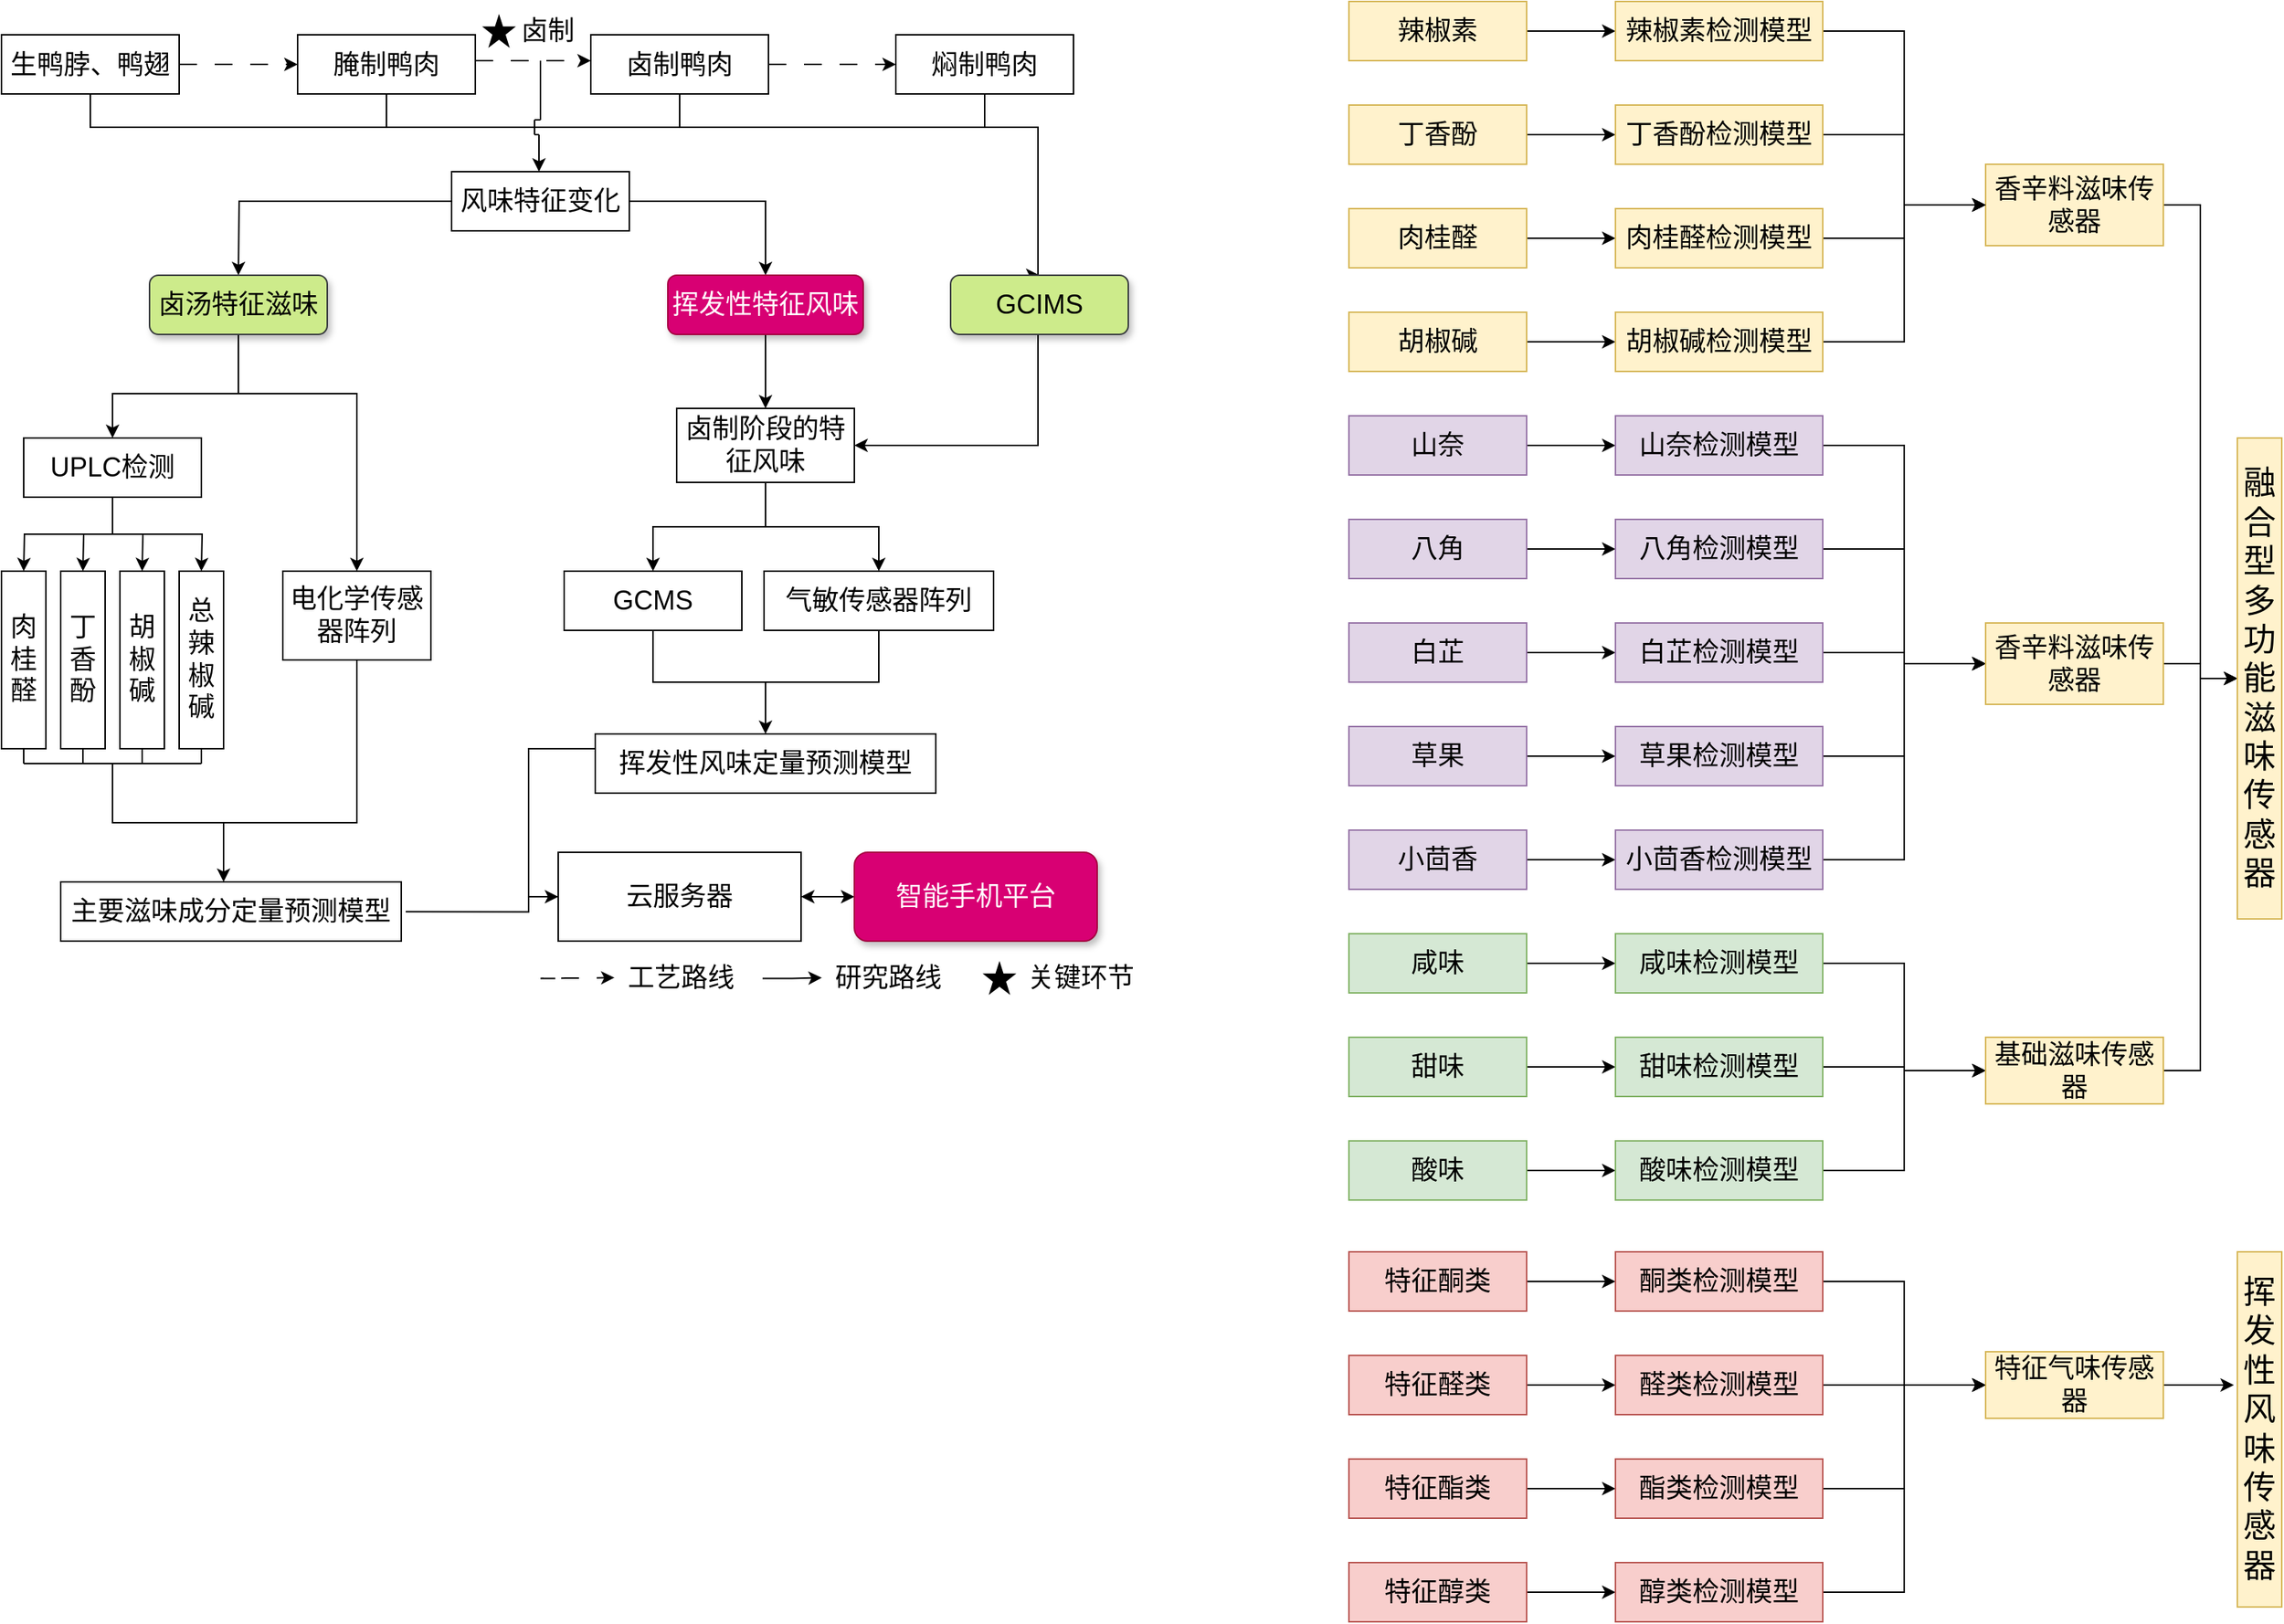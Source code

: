 <mxfile version="21.2.9" type="github">
  <diagram name="Page-1" id="tfuzhllJTT45AtUf2vew">
    <mxGraphModel dx="2413" dy="1394" grid="1" gridSize="10" guides="1" tooltips="1" connect="1" arrows="1" fold="1" page="1" pageScale="1" pageWidth="827" pageHeight="1169" math="0" shadow="0">
      <root>
        <mxCell id="0" />
        <mxCell id="1" parent="0" />
        <mxCell id="FVwCDYh0nOwrm6psJOgy-3" value="" style="edgeStyle=orthogonalEdgeStyle;rounded=0;orthogonalLoop=1;jettySize=auto;html=1;dashed=1;dashPattern=12 12;" parent="1" source="FVwCDYh0nOwrm6psJOgy-1" target="FVwCDYh0nOwrm6psJOgy-2" edge="1">
          <mxGeometry relative="1" as="geometry" />
        </mxCell>
        <mxCell id="FVwCDYh0nOwrm6psJOgy-47" style="edgeStyle=orthogonalEdgeStyle;rounded=0;orthogonalLoop=1;jettySize=auto;html=1;entryX=0.5;entryY=0;entryDx=0;entryDy=0;" parent="1" source="FVwCDYh0nOwrm6psJOgy-1" target="FVwCDYh0nOwrm6psJOgy-46" edge="1">
          <mxGeometry relative="1" as="geometry">
            <mxPoint x="750" y="190" as="targetPoint" />
            <Array as="points">
              <mxPoint x="110" y="140" />
              <mxPoint x="750" y="140" />
            </Array>
          </mxGeometry>
        </mxCell>
        <mxCell id="FVwCDYh0nOwrm6psJOgy-1" value="&lt;font style=&quot;font-size: 18px;&quot;&gt;生鸭脖、鸭翅&lt;/font&gt;" style="rounded=0;whiteSpace=wrap;html=1;" parent="1" vertex="1">
          <mxGeometry x="50" y="77.5" width="120" height="40" as="geometry" />
        </mxCell>
        <mxCell id="FVwCDYh0nOwrm6psJOgy-5" value="" style="edgeStyle=orthogonalEdgeStyle;rounded=0;orthogonalLoop=1;jettySize=auto;html=1;dashed=1;dashPattern=12 12;" parent="1" source="FVwCDYh0nOwrm6psJOgy-2" target="FVwCDYh0nOwrm6psJOgy-4" edge="1">
          <mxGeometry relative="1" as="geometry">
            <Array as="points">
              <mxPoint x="404" y="95" />
              <mxPoint x="404" y="95" />
            </Array>
          </mxGeometry>
        </mxCell>
        <mxCell id="FVwCDYh0nOwrm6psJOgy-48" style="edgeStyle=orthogonalEdgeStyle;rounded=0;orthogonalLoop=1;jettySize=auto;html=1;endArrow=none;endFill=0;" parent="1" source="FVwCDYh0nOwrm6psJOgy-2" edge="1">
          <mxGeometry relative="1" as="geometry">
            <mxPoint x="310" y="140" as="targetPoint" />
          </mxGeometry>
        </mxCell>
        <mxCell id="FVwCDYh0nOwrm6psJOgy-2" value="&lt;font style=&quot;font-size: 18px;&quot;&gt;腌制鸭肉&lt;/font&gt;" style="whiteSpace=wrap;html=1;rounded=0;" parent="1" vertex="1">
          <mxGeometry x="250" y="77.5" width="120" height="40" as="geometry" />
        </mxCell>
        <mxCell id="FVwCDYh0nOwrm6psJOgy-7" value="" style="edgeStyle=orthogonalEdgeStyle;rounded=0;orthogonalLoop=1;jettySize=auto;html=1;dashed=1;dashPattern=12 12;" parent="1" source="FVwCDYh0nOwrm6psJOgy-4" target="FVwCDYh0nOwrm6psJOgy-6" edge="1">
          <mxGeometry relative="1" as="geometry" />
        </mxCell>
        <mxCell id="FVwCDYh0nOwrm6psJOgy-49" style="edgeStyle=orthogonalEdgeStyle;rounded=0;orthogonalLoop=1;jettySize=auto;html=1;endArrow=none;endFill=0;" parent="1" source="FVwCDYh0nOwrm6psJOgy-4" edge="1">
          <mxGeometry relative="1" as="geometry">
            <mxPoint x="508.0" y="140" as="targetPoint" />
          </mxGeometry>
        </mxCell>
        <mxCell id="FVwCDYh0nOwrm6psJOgy-4" value="&lt;font style=&quot;font-size: 18px;&quot;&gt;卤制鸭肉&lt;/font&gt;" style="whiteSpace=wrap;html=1;rounded=0;" parent="1" vertex="1">
          <mxGeometry x="448" y="77.5" width="120" height="40" as="geometry" />
        </mxCell>
        <mxCell id="FVwCDYh0nOwrm6psJOgy-51" style="edgeStyle=orthogonalEdgeStyle;rounded=0;orthogonalLoop=1;jettySize=auto;html=1;endArrow=none;endFill=0;" parent="1" source="FVwCDYh0nOwrm6psJOgy-6" edge="1">
          <mxGeometry relative="1" as="geometry">
            <mxPoint x="714" y="140" as="targetPoint" />
          </mxGeometry>
        </mxCell>
        <mxCell id="FVwCDYh0nOwrm6psJOgy-6" value="&lt;font style=&quot;font-size: 18px;&quot;&gt;焖制鸭肉&lt;/font&gt;" style="whiteSpace=wrap;html=1;rounded=0;" parent="1" vertex="1">
          <mxGeometry x="654" y="77.5" width="120" height="40" as="geometry" />
        </mxCell>
        <mxCell id="FVwCDYh0nOwrm6psJOgy-8" value="" style="edgeStyle=orthogonalEdgeStyle;rounded=0;orthogonalLoop=1;jettySize=auto;html=1;dashed=1;dashPattern=12 12;" parent="1" edge="1">
          <mxGeometry relative="1" as="geometry">
            <mxPoint x="424" y="715.23" as="sourcePoint" />
            <mxPoint x="464" y="714.73" as="targetPoint" />
            <Array as="points">
              <mxPoint x="414" y="714.73" />
              <mxPoint x="414" y="714.73" />
            </Array>
          </mxGeometry>
        </mxCell>
        <mxCell id="FVwCDYh0nOwrm6psJOgy-9" value="&lt;font style=&quot;font-size: 18px;&quot;&gt;工艺路线&lt;/font&gt;" style="text;strokeColor=none;align=center;fillColor=none;html=1;verticalAlign=middle;whiteSpace=wrap;rounded=0;" parent="1" vertex="1">
          <mxGeometry x="464" y="700" width="90" height="30" as="geometry" />
        </mxCell>
        <mxCell id="FVwCDYh0nOwrm6psJOgy-10" value="" style="edgeStyle=orthogonalEdgeStyle;rounded=0;orthogonalLoop=1;jettySize=auto;html=1;" parent="1" edge="1">
          <mxGeometry relative="1" as="geometry">
            <mxPoint x="564" y="715.23" as="sourcePoint" />
            <mxPoint x="604" y="714.73" as="targetPoint" />
            <Array as="points">
              <mxPoint x="584" y="714.98" />
            </Array>
          </mxGeometry>
        </mxCell>
        <mxCell id="FVwCDYh0nOwrm6psJOgy-11" value="&lt;font style=&quot;font-size: 18px;&quot;&gt;研究路线&lt;/font&gt;" style="text;strokeColor=none;align=center;fillColor=none;html=1;verticalAlign=middle;whiteSpace=wrap;rounded=0;" parent="1" vertex="1">
          <mxGeometry x="604" y="700" width="90" height="30" as="geometry" />
        </mxCell>
        <mxCell id="FVwCDYh0nOwrm6psJOgy-13" value="&lt;font style=&quot;font-size: 18px;&quot;&gt;关键环节&lt;/font&gt;" style="text;strokeColor=none;align=center;fillColor=none;html=1;verticalAlign=middle;whiteSpace=wrap;rounded=0;" parent="1" vertex="1">
          <mxGeometry x="734" y="700" width="90" height="30" as="geometry" />
        </mxCell>
        <mxCell id="FVwCDYh0nOwrm6psJOgy-14" value="" style="verticalLabelPosition=bottom;verticalAlign=top;html=1;shape=mxgraph.basic.star;fillColor=#000000;" parent="1" vertex="1">
          <mxGeometry x="714" y="705" width="20" height="20" as="geometry" />
        </mxCell>
        <mxCell id="FVwCDYh0nOwrm6psJOgy-15" value="" style="verticalLabelPosition=bottom;verticalAlign=top;html=1;shape=mxgraph.basic.star;fillColor=#000000;" parent="1" vertex="1">
          <mxGeometry x="376" y="65" width="20" height="20" as="geometry" />
        </mxCell>
        <mxCell id="FVwCDYh0nOwrm6psJOgy-16" value="&lt;span style=&quot;font-size: 18px;&quot;&gt;卤制&lt;/span&gt;" style="text;align=center;html=1;verticalAlign=middle;whiteSpace=wrap;rounded=0;" parent="1" vertex="1">
          <mxGeometry x="396" y="60" width="46" height="30" as="geometry" />
        </mxCell>
        <mxCell id="FVwCDYh0nOwrm6psJOgy-18" value="" style="endArrow=classic;html=1;rounded=0;jumpSize=12;" parent="1" edge="1">
          <mxGeometry width="50" height="50" relative="1" as="geometry">
            <mxPoint x="413" y="145" as="sourcePoint" />
            <mxPoint x="413" y="170" as="targetPoint" />
          </mxGeometry>
        </mxCell>
        <mxCell id="FVwCDYh0nOwrm6psJOgy-20" style="edgeStyle=orthogonalEdgeStyle;rounded=0;orthogonalLoop=1;jettySize=auto;html=1;" parent="1" source="FVwCDYh0nOwrm6psJOgy-19" edge="1">
          <mxGeometry relative="1" as="geometry">
            <mxPoint x="210" y="240" as="targetPoint" />
          </mxGeometry>
        </mxCell>
        <mxCell id="FVwCDYh0nOwrm6psJOgy-21" style="edgeStyle=orthogonalEdgeStyle;rounded=0;orthogonalLoop=1;jettySize=auto;html=1;entryX=0.5;entryY=0;entryDx=0;entryDy=0;" parent="1" source="FVwCDYh0nOwrm6psJOgy-19" target="FVwCDYh0nOwrm6psJOgy-23" edge="1">
          <mxGeometry relative="1" as="geometry">
            <mxPoint x="670" y="240" as="targetPoint" />
          </mxGeometry>
        </mxCell>
        <mxCell id="FVwCDYh0nOwrm6psJOgy-19" value="&lt;span style=&quot;font-size: 18px;&quot;&gt;风味特征变化&lt;/span&gt;" style="whiteSpace=wrap;html=1;rounded=0;" parent="1" vertex="1">
          <mxGeometry x="354" y="170" width="120" height="40" as="geometry" />
        </mxCell>
        <mxCell id="FVwCDYh0nOwrm6psJOgy-24" style="edgeStyle=orthogonalEdgeStyle;rounded=0;orthogonalLoop=1;jettySize=auto;html=1;entryX=0.5;entryY=0;entryDx=0;entryDy=0;" parent="1" source="FVwCDYh0nOwrm6psJOgy-22" target="FVwCDYh0nOwrm6psJOgy-26" edge="1">
          <mxGeometry relative="1" as="geometry">
            <mxPoint x="150" y="360" as="targetPoint" />
            <Array as="points">
              <mxPoint x="210" y="320" />
              <mxPoint x="125" y="320" />
            </Array>
          </mxGeometry>
        </mxCell>
        <mxCell id="FVwCDYh0nOwrm6psJOgy-25" style="edgeStyle=orthogonalEdgeStyle;rounded=0;orthogonalLoop=1;jettySize=auto;html=1;entryX=0.5;entryY=0;entryDx=0;entryDy=0;" parent="1" source="FVwCDYh0nOwrm6psJOgy-22" target="FVwCDYh0nOwrm6psJOgy-35" edge="1">
          <mxGeometry relative="1" as="geometry">
            <mxPoint x="270" y="360" as="targetPoint" />
            <Array as="points">
              <mxPoint x="210" y="320" />
              <mxPoint x="290" y="320" />
            </Array>
          </mxGeometry>
        </mxCell>
        <mxCell id="FVwCDYh0nOwrm6psJOgy-22" value="&lt;span style=&quot;font-size: 18px;&quot;&gt;卤汤特征滋味&lt;/span&gt;" style="whiteSpace=wrap;html=1;rounded=1;labelBackgroundColor=none;fillColor=#cdeb8b;strokeColor=#36393d;gradientColor=none;gradientDirection=north;glass=0;shadow=1;" parent="1" vertex="1">
          <mxGeometry x="150" y="240" width="120" height="40" as="geometry" />
        </mxCell>
        <mxCell id="FVwCDYh0nOwrm6psJOgy-55" style="edgeStyle=orthogonalEdgeStyle;rounded=0;orthogonalLoop=1;jettySize=auto;html=1;entryX=0.5;entryY=0;entryDx=0;entryDy=0;" parent="1" source="FVwCDYh0nOwrm6psJOgy-23" target="FVwCDYh0nOwrm6psJOgy-53" edge="1">
          <mxGeometry relative="1" as="geometry" />
        </mxCell>
        <mxCell id="FVwCDYh0nOwrm6psJOgy-23" value="&lt;span style=&quot;font-size: 18px;&quot;&gt;挥发性特征风味&lt;/span&gt;" style="whiteSpace=wrap;html=1;rounded=1;labelBackgroundColor=none;fillColor=#d80073;fontColor=#ffffff;strokeColor=#A50040;shadow=1;" parent="1" vertex="1">
          <mxGeometry x="500" y="240" width="132" height="40" as="geometry" />
        </mxCell>
        <mxCell id="FVwCDYh0nOwrm6psJOgy-27" style="edgeStyle=orthogonalEdgeStyle;rounded=0;orthogonalLoop=1;jettySize=auto;html=1;" parent="1" source="FVwCDYh0nOwrm6psJOgy-26" edge="1">
          <mxGeometry relative="1" as="geometry">
            <mxPoint x="65" y="440" as="targetPoint" />
          </mxGeometry>
        </mxCell>
        <mxCell id="FVwCDYh0nOwrm6psJOgy-28" style="edgeStyle=orthogonalEdgeStyle;rounded=0;orthogonalLoop=1;jettySize=auto;html=1;" parent="1" source="FVwCDYh0nOwrm6psJOgy-26" edge="1">
          <mxGeometry relative="1" as="geometry">
            <mxPoint x="105" y="440" as="targetPoint" />
          </mxGeometry>
        </mxCell>
        <mxCell id="FVwCDYh0nOwrm6psJOgy-29" style="edgeStyle=orthogonalEdgeStyle;rounded=0;orthogonalLoop=1;jettySize=auto;html=1;" parent="1" source="FVwCDYh0nOwrm6psJOgy-26" edge="1">
          <mxGeometry relative="1" as="geometry">
            <mxPoint x="145" y="440" as="targetPoint" />
          </mxGeometry>
        </mxCell>
        <mxCell id="FVwCDYh0nOwrm6psJOgy-30" style="edgeStyle=orthogonalEdgeStyle;rounded=0;orthogonalLoop=1;jettySize=auto;html=1;" parent="1" source="FVwCDYh0nOwrm6psJOgy-26" edge="1">
          <mxGeometry relative="1" as="geometry">
            <mxPoint x="185" y="440" as="targetPoint" />
          </mxGeometry>
        </mxCell>
        <mxCell id="FVwCDYh0nOwrm6psJOgy-26" value="&lt;span style=&quot;font-size: 18px;&quot;&gt;UPLC检测&lt;/span&gt;" style="whiteSpace=wrap;html=1;rounded=0;" parent="1" vertex="1">
          <mxGeometry x="65" y="350" width="120" height="40" as="geometry" />
        </mxCell>
        <mxCell id="FVwCDYh0nOwrm6psJOgy-36" style="edgeStyle=orthogonalEdgeStyle;rounded=0;orthogonalLoop=1;jettySize=auto;html=1;endArrow=none;endFill=0;" parent="1" edge="1">
          <mxGeometry relative="1" as="geometry">
            <mxPoint x="65" y="570" as="targetPoint" />
            <mxPoint x="65" y="540" as="sourcePoint" />
          </mxGeometry>
        </mxCell>
        <mxCell id="FVwCDYh0nOwrm6psJOgy-31" value="&lt;font style=&quot;font-size: 18px;&quot;&gt;肉桂醛&lt;/font&gt;" style="whiteSpace=wrap;html=1;rounded=0;fontSize=18;" parent="1" vertex="1">
          <mxGeometry x="50" y="440" width="30" height="120" as="geometry" />
        </mxCell>
        <mxCell id="FVwCDYh0nOwrm6psJOgy-37" style="edgeStyle=orthogonalEdgeStyle;rounded=0;orthogonalLoop=1;jettySize=auto;html=1;endArrow=none;endFill=0;" parent="1" edge="1">
          <mxGeometry relative="1" as="geometry">
            <mxPoint x="105" y="570" as="targetPoint" />
            <mxPoint x="105" y="540" as="sourcePoint" />
          </mxGeometry>
        </mxCell>
        <mxCell id="FVwCDYh0nOwrm6psJOgy-32" value="&lt;font style=&quot;font-size: 18px;&quot;&gt;丁香酚&lt;/font&gt;" style="whiteSpace=wrap;html=1;rounded=0;fontSize=18;" parent="1" vertex="1">
          <mxGeometry x="90" y="440" width="30" height="120" as="geometry" />
        </mxCell>
        <mxCell id="FVwCDYh0nOwrm6psJOgy-38" style="edgeStyle=orthogonalEdgeStyle;rounded=0;orthogonalLoop=1;jettySize=auto;html=1;endArrow=none;endFill=0;" parent="1" edge="1">
          <mxGeometry relative="1" as="geometry">
            <mxPoint x="145" y="570" as="targetPoint" />
            <mxPoint x="145" y="540" as="sourcePoint" />
          </mxGeometry>
        </mxCell>
        <mxCell id="FVwCDYh0nOwrm6psJOgy-33" value="&lt;font style=&quot;font-size: 18px;&quot;&gt;胡椒碱&lt;/font&gt;" style="whiteSpace=wrap;html=1;rounded=0;fontSize=18;" parent="1" vertex="1">
          <mxGeometry x="130" y="440" width="30" height="120" as="geometry" />
        </mxCell>
        <mxCell id="FVwCDYh0nOwrm6psJOgy-39" style="edgeStyle=orthogonalEdgeStyle;rounded=0;orthogonalLoop=1;jettySize=auto;html=1;endArrow=none;endFill=0;" parent="1" edge="1">
          <mxGeometry relative="1" as="geometry">
            <mxPoint x="185" y="570" as="targetPoint" />
            <mxPoint x="185" y="540" as="sourcePoint" />
          </mxGeometry>
        </mxCell>
        <mxCell id="FVwCDYh0nOwrm6psJOgy-34" value="&lt;font style=&quot;font-size: 18px;&quot;&gt;总辣椒碱&lt;/font&gt;" style="whiteSpace=wrap;html=1;rounded=0;fontSize=18;" parent="1" vertex="1">
          <mxGeometry x="170" y="440" width="30" height="120" as="geometry" />
        </mxCell>
        <mxCell id="FVwCDYh0nOwrm6psJOgy-43" style="edgeStyle=orthogonalEdgeStyle;rounded=0;orthogonalLoop=1;jettySize=auto;html=1;endArrow=none;endFill=0;" parent="1" source="FVwCDYh0nOwrm6psJOgy-35" edge="1">
          <mxGeometry relative="1" as="geometry">
            <mxPoint x="270" y="610" as="targetPoint" />
            <Array as="points">
              <mxPoint x="290" y="610" />
            </Array>
          </mxGeometry>
        </mxCell>
        <mxCell id="FVwCDYh0nOwrm6psJOgy-35" value="&lt;span style=&quot;font-size: 18px;&quot;&gt;电化学传感器阵列&lt;/span&gt;" style="whiteSpace=wrap;html=1;rounded=0;" parent="1" vertex="1">
          <mxGeometry x="240" y="440" width="100" height="60" as="geometry" />
        </mxCell>
        <mxCell id="FVwCDYh0nOwrm6psJOgy-41" style="edgeStyle=orthogonalEdgeStyle;rounded=0;orthogonalLoop=1;jettySize=auto;html=1;endArrow=none;endFill=0;" parent="1" edge="1">
          <mxGeometry relative="1" as="geometry">
            <mxPoint x="185" y="570" as="targetPoint" />
            <mxPoint x="65" y="570" as="sourcePoint" />
          </mxGeometry>
        </mxCell>
        <mxCell id="FVwCDYh0nOwrm6psJOgy-42" style="edgeStyle=orthogonalEdgeStyle;rounded=0;orthogonalLoop=1;jettySize=auto;html=1;" parent="1" edge="1">
          <mxGeometry relative="1" as="geometry">
            <mxPoint x="200" y="650" as="targetPoint" />
            <mxPoint x="125" y="570" as="sourcePoint" />
            <Array as="points">
              <mxPoint x="125" y="610" />
              <mxPoint x="200" y="610" />
              <mxPoint x="200" y="650" />
            </Array>
          </mxGeometry>
        </mxCell>
        <mxCell id="FVwCDYh0nOwrm6psJOgy-44" style="edgeStyle=orthogonalEdgeStyle;rounded=0;orthogonalLoop=1;jettySize=auto;html=1;endArrow=none;endFill=0;" parent="1" edge="1">
          <mxGeometry relative="1" as="geometry">
            <mxPoint x="270" y="610" as="targetPoint" />
            <mxPoint x="180" y="610" as="sourcePoint" />
            <Array as="points">
              <mxPoint x="270" y="610" />
            </Array>
          </mxGeometry>
        </mxCell>
        <mxCell id="FVwCDYh0nOwrm6psJOgy-74" style="edgeStyle=orthogonalEdgeStyle;rounded=0;orthogonalLoop=1;jettySize=auto;html=1;entryX=0;entryY=0.5;entryDx=0;entryDy=0;endArrow=none;endFill=0;exitX=1.013;exitY=0.504;exitDx=0;exitDy=0;exitPerimeter=0;" parent="1" source="FVwCDYh0nOwrm6psJOgy-45" target="FVwCDYh0nOwrm6psJOgy-71" edge="1">
          <mxGeometry relative="1" as="geometry">
            <mxPoint x="326" y="670" as="sourcePoint" />
            <mxPoint x="432" y="660" as="targetPoint" />
            <Array as="points">
              <mxPoint x="406" y="670" />
              <mxPoint x="406" y="660" />
            </Array>
          </mxGeometry>
        </mxCell>
        <mxCell id="FVwCDYh0nOwrm6psJOgy-45" value="&lt;span style=&quot;font-size: 18px;&quot;&gt;主要滋味成分定量预测模型&lt;/span&gt;" style="whiteSpace=wrap;html=1;rounded=0;" parent="1" vertex="1">
          <mxGeometry x="90" y="650" width="230" height="40" as="geometry" />
        </mxCell>
        <mxCell id="FVwCDYh0nOwrm6psJOgy-52" style="edgeStyle=orthogonalEdgeStyle;rounded=0;orthogonalLoop=1;jettySize=auto;html=1;entryX=1;entryY=0.5;entryDx=0;entryDy=0;" parent="1" source="FVwCDYh0nOwrm6psJOgy-46" target="FVwCDYh0nOwrm6psJOgy-53" edge="1">
          <mxGeometry relative="1" as="geometry">
            <mxPoint x="750" y="320" as="targetPoint" />
            <Array as="points">
              <mxPoint x="750" y="355" />
            </Array>
          </mxGeometry>
        </mxCell>
        <mxCell id="FVwCDYh0nOwrm6psJOgy-46" value="&lt;span style=&quot;font-size: 18px;&quot;&gt;GCIMS&lt;/span&gt;" style="whiteSpace=wrap;html=1;rounded=1;fillColor=#cdeb8b;strokeColor=#36393d;shadow=1;gradientDirection=north;fillStyle=auto;" parent="1" vertex="1">
          <mxGeometry x="691" y="240" width="120" height="40" as="geometry" />
        </mxCell>
        <mxCell id="FVwCDYh0nOwrm6psJOgy-66" style="edgeStyle=orthogonalEdgeStyle;rounded=0;orthogonalLoop=1;jettySize=auto;html=1;entryX=0.5;entryY=0;entryDx=0;entryDy=0;" parent="1" source="FVwCDYh0nOwrm6psJOgy-53" target="FVwCDYh0nOwrm6psJOgy-56" edge="1">
          <mxGeometry relative="1" as="geometry" />
        </mxCell>
        <mxCell id="FVwCDYh0nOwrm6psJOgy-67" style="edgeStyle=orthogonalEdgeStyle;rounded=0;orthogonalLoop=1;jettySize=auto;html=1;" parent="1" source="FVwCDYh0nOwrm6psJOgy-53" target="FVwCDYh0nOwrm6psJOgy-57" edge="1">
          <mxGeometry relative="1" as="geometry" />
        </mxCell>
        <mxCell id="FVwCDYh0nOwrm6psJOgy-53" value="&lt;span style=&quot;font-size: 18px;&quot;&gt;卤制阶段的特征风味&lt;/span&gt;" style="whiteSpace=wrap;html=1;rounded=0;" parent="1" vertex="1">
          <mxGeometry x="506" y="330" width="120" height="50" as="geometry" />
        </mxCell>
        <mxCell id="FVwCDYh0nOwrm6psJOgy-69" style="edgeStyle=orthogonalEdgeStyle;rounded=0;orthogonalLoop=1;jettySize=auto;html=1;entryX=0.5;entryY=0;entryDx=0;entryDy=0;" parent="1" source="FVwCDYh0nOwrm6psJOgy-56" target="FVwCDYh0nOwrm6psJOgy-68" edge="1">
          <mxGeometry relative="1" as="geometry" />
        </mxCell>
        <mxCell id="FVwCDYh0nOwrm6psJOgy-56" value="&lt;span style=&quot;font-size: 18px;&quot;&gt;GCMS&lt;/span&gt;" style="whiteSpace=wrap;html=1;rounded=0;" parent="1" vertex="1">
          <mxGeometry x="430" y="440" width="120" height="40" as="geometry" />
        </mxCell>
        <mxCell id="FVwCDYh0nOwrm6psJOgy-70" style="edgeStyle=orthogonalEdgeStyle;rounded=0;orthogonalLoop=1;jettySize=auto;html=1;endArrow=none;endFill=0;" parent="1" edge="1">
          <mxGeometry relative="1" as="geometry">
            <mxPoint x="642.497" y="460" as="sourcePoint" />
            <mxPoint x="566" y="515" as="targetPoint" />
            <Array as="points">
              <mxPoint x="643" y="515" />
            </Array>
          </mxGeometry>
        </mxCell>
        <mxCell id="FVwCDYh0nOwrm6psJOgy-57" value="&lt;span style=&quot;font-size: 18px;&quot;&gt;气敏传感器阵列&lt;/span&gt;" style="whiteSpace=wrap;html=1;rounded=0;" parent="1" vertex="1">
          <mxGeometry x="565" y="440" width="155" height="40" as="geometry" />
        </mxCell>
        <mxCell id="FVwCDYh0nOwrm6psJOgy-62" value="" style="endArrow=none;html=1;rounded=0;" parent="1" edge="1">
          <mxGeometry width="50" height="50" relative="1" as="geometry">
            <mxPoint x="410" y="145" as="sourcePoint" />
            <mxPoint x="413" y="145" as="targetPoint" />
          </mxGeometry>
        </mxCell>
        <mxCell id="FVwCDYh0nOwrm6psJOgy-63" value="" style="endArrow=none;html=1;rounded=0;" parent="1" edge="1">
          <mxGeometry width="50" height="50" relative="1" as="geometry">
            <mxPoint x="410" y="135" as="sourcePoint" />
            <mxPoint x="414" y="135" as="targetPoint" />
          </mxGeometry>
        </mxCell>
        <mxCell id="FVwCDYh0nOwrm6psJOgy-64" value="" style="endArrow=none;html=1;rounded=0;" parent="1" edge="1">
          <mxGeometry width="50" height="50" relative="1" as="geometry">
            <mxPoint x="410" y="145" as="sourcePoint" />
            <mxPoint x="410" y="135" as="targetPoint" />
          </mxGeometry>
        </mxCell>
        <mxCell id="FVwCDYh0nOwrm6psJOgy-65" value="" style="endArrow=none;html=1;rounded=0;" parent="1" edge="1">
          <mxGeometry width="50" height="50" relative="1" as="geometry">
            <mxPoint x="414" y="135" as="sourcePoint" />
            <mxPoint x="414" y="95" as="targetPoint" />
          </mxGeometry>
        </mxCell>
        <mxCell id="FVwCDYh0nOwrm6psJOgy-73" style="edgeStyle=orthogonalEdgeStyle;rounded=0;orthogonalLoop=1;jettySize=auto;html=1;entryX=0;entryY=0.5;entryDx=0;entryDy=0;" parent="1" source="FVwCDYh0nOwrm6psJOgy-68" target="FVwCDYh0nOwrm6psJOgy-71" edge="1">
          <mxGeometry relative="1" as="geometry">
            <Array as="points">
              <mxPoint x="406" y="560" />
              <mxPoint x="406" y="660" />
            </Array>
          </mxGeometry>
        </mxCell>
        <mxCell id="FVwCDYh0nOwrm6psJOgy-68" value="&lt;span style=&quot;font-size: 18px;&quot;&gt;挥发性风味定量预测模型&lt;/span&gt;" style="whiteSpace=wrap;html=1;rounded=0;" parent="1" vertex="1">
          <mxGeometry x="451" y="550" width="230" height="40" as="geometry" />
        </mxCell>
        <mxCell id="FVwCDYh0nOwrm6psJOgy-75" style="edgeStyle=orthogonalEdgeStyle;rounded=0;orthogonalLoop=1;jettySize=auto;html=1;entryX=0;entryY=0.5;entryDx=0;entryDy=0;startArrow=classic;startFill=1;" parent="1" source="FVwCDYh0nOwrm6psJOgy-71" target="FVwCDYh0nOwrm6psJOgy-72" edge="1">
          <mxGeometry relative="1" as="geometry" />
        </mxCell>
        <mxCell id="FVwCDYh0nOwrm6psJOgy-71" value="&lt;span style=&quot;font-size: 18px;&quot;&gt;云服务器&lt;/span&gt;" style="whiteSpace=wrap;html=1;rounded=0;" parent="1" vertex="1">
          <mxGeometry x="426" y="630" width="164" height="60" as="geometry" />
        </mxCell>
        <mxCell id="FVwCDYh0nOwrm6psJOgy-72" value="&lt;span style=&quot;font-size: 18px;&quot;&gt;智能手机平台&lt;/span&gt;" style="whiteSpace=wrap;html=1;rounded=1;fillColor=#d80073;strokeColor=#A50040;shadow=1;fontColor=#ffffff;" parent="1" vertex="1">
          <mxGeometry x="626" y="630" width="164" height="60" as="geometry" />
        </mxCell>
        <mxCell id="X1_3HiMKgyW_f9map4IM-42" style="edgeStyle=orthogonalEdgeStyle;rounded=0;orthogonalLoop=1;jettySize=auto;html=1;entryX=0;entryY=0.5;entryDx=0;entryDy=0;" edge="1" parent="1" source="X1_3HiMKgyW_f9map4IM-1" target="X1_3HiMKgyW_f9map4IM-28">
          <mxGeometry relative="1" as="geometry" />
        </mxCell>
        <mxCell id="X1_3HiMKgyW_f9map4IM-1" value="&lt;span style=&quot;font-size: 18px;&quot;&gt;辣椒素&lt;/span&gt;" style="rounded=0;whiteSpace=wrap;html=1;fillColor=#fff2cc;strokeColor=#d6b656;" vertex="1" parent="1">
          <mxGeometry x="960" y="55" width="120" height="40" as="geometry" />
        </mxCell>
        <mxCell id="X1_3HiMKgyW_f9map4IM-43" style="edgeStyle=orthogonalEdgeStyle;rounded=0;orthogonalLoop=1;jettySize=auto;html=1;" edge="1" parent="1" source="X1_3HiMKgyW_f9map4IM-2" target="X1_3HiMKgyW_f9map4IM-29">
          <mxGeometry relative="1" as="geometry" />
        </mxCell>
        <mxCell id="X1_3HiMKgyW_f9map4IM-2" value="&lt;span style=&quot;font-size: 18px;&quot;&gt;丁香酚&lt;/span&gt;" style="rounded=0;whiteSpace=wrap;html=1;fillColor=#fff2cc;strokeColor=#d6b656;" vertex="1" parent="1">
          <mxGeometry x="960" y="125" width="120" height="40" as="geometry" />
        </mxCell>
        <mxCell id="X1_3HiMKgyW_f9map4IM-44" style="edgeStyle=orthogonalEdgeStyle;rounded=0;orthogonalLoop=1;jettySize=auto;html=1;entryX=0;entryY=0.5;entryDx=0;entryDy=0;" edge="1" parent="1" source="X1_3HiMKgyW_f9map4IM-3" target="X1_3HiMKgyW_f9map4IM-30">
          <mxGeometry relative="1" as="geometry" />
        </mxCell>
        <mxCell id="X1_3HiMKgyW_f9map4IM-3" value="&lt;span style=&quot;font-size: 18px;&quot;&gt;肉桂醛&lt;/span&gt;" style="rounded=0;whiteSpace=wrap;html=1;fillColor=#fff2cc;strokeColor=#d6b656;" vertex="1" parent="1">
          <mxGeometry x="960" y="195" width="120" height="40" as="geometry" />
        </mxCell>
        <mxCell id="X1_3HiMKgyW_f9map4IM-45" style="edgeStyle=orthogonalEdgeStyle;rounded=0;orthogonalLoop=1;jettySize=auto;html=1;" edge="1" parent="1" source="X1_3HiMKgyW_f9map4IM-4" target="X1_3HiMKgyW_f9map4IM-31">
          <mxGeometry relative="1" as="geometry" />
        </mxCell>
        <mxCell id="X1_3HiMKgyW_f9map4IM-4" value="&lt;span style=&quot;font-size: 18px;&quot;&gt;胡椒碱&lt;/span&gt;" style="rounded=0;whiteSpace=wrap;html=1;fillColor=#fff2cc;strokeColor=#d6b656;" vertex="1" parent="1">
          <mxGeometry x="960" y="265" width="120" height="40" as="geometry" />
        </mxCell>
        <mxCell id="X1_3HiMKgyW_f9map4IM-46" style="edgeStyle=orthogonalEdgeStyle;rounded=0;orthogonalLoop=1;jettySize=auto;html=1;entryX=0;entryY=0.5;entryDx=0;entryDy=0;" edge="1" parent="1" source="X1_3HiMKgyW_f9map4IM-5" target="X1_3HiMKgyW_f9map4IM-32">
          <mxGeometry relative="1" as="geometry" />
        </mxCell>
        <mxCell id="X1_3HiMKgyW_f9map4IM-5" value="&lt;span style=&quot;font-size: 18px;&quot;&gt;山奈&lt;/span&gt;" style="rounded=0;whiteSpace=wrap;html=1;fillColor=#e1d5e7;strokeColor=#9673a6;" vertex="1" parent="1">
          <mxGeometry x="960" y="335" width="120" height="40" as="geometry" />
        </mxCell>
        <mxCell id="X1_3HiMKgyW_f9map4IM-47" style="edgeStyle=orthogonalEdgeStyle;rounded=0;orthogonalLoop=1;jettySize=auto;html=1;entryX=0;entryY=0.5;entryDx=0;entryDy=0;" edge="1" parent="1" source="X1_3HiMKgyW_f9map4IM-6" target="X1_3HiMKgyW_f9map4IM-33">
          <mxGeometry relative="1" as="geometry" />
        </mxCell>
        <mxCell id="X1_3HiMKgyW_f9map4IM-6" value="&lt;span style=&quot;font-size: 18px;&quot;&gt;八角&lt;/span&gt;" style="rounded=0;whiteSpace=wrap;html=1;fillColor=#e1d5e7;strokeColor=#9673a6;" vertex="1" parent="1">
          <mxGeometry x="960" y="405" width="120" height="40" as="geometry" />
        </mxCell>
        <mxCell id="X1_3HiMKgyW_f9map4IM-48" style="edgeStyle=orthogonalEdgeStyle;rounded=0;orthogonalLoop=1;jettySize=auto;html=1;entryX=0;entryY=0.5;entryDx=0;entryDy=0;" edge="1" parent="1" source="X1_3HiMKgyW_f9map4IM-7" target="X1_3HiMKgyW_f9map4IM-34">
          <mxGeometry relative="1" as="geometry" />
        </mxCell>
        <mxCell id="X1_3HiMKgyW_f9map4IM-7" value="&lt;span style=&quot;font-size: 18px;&quot;&gt;白芷&lt;/span&gt;" style="rounded=0;whiteSpace=wrap;html=1;fillColor=#e1d5e7;strokeColor=#9673a6;" vertex="1" parent="1">
          <mxGeometry x="960" y="475" width="120" height="40" as="geometry" />
        </mxCell>
        <mxCell id="X1_3HiMKgyW_f9map4IM-49" style="edgeStyle=orthogonalEdgeStyle;rounded=0;orthogonalLoop=1;jettySize=auto;html=1;entryX=0;entryY=0.5;entryDx=0;entryDy=0;" edge="1" parent="1" source="X1_3HiMKgyW_f9map4IM-8" target="X1_3HiMKgyW_f9map4IM-35">
          <mxGeometry relative="1" as="geometry" />
        </mxCell>
        <mxCell id="X1_3HiMKgyW_f9map4IM-8" value="&lt;span style=&quot;font-size: 18px;&quot;&gt;草果&lt;/span&gt;" style="rounded=0;whiteSpace=wrap;html=1;fillColor=#e1d5e7;strokeColor=#9673a6;" vertex="1" parent="1">
          <mxGeometry x="960" y="545" width="120" height="40" as="geometry" />
        </mxCell>
        <mxCell id="X1_3HiMKgyW_f9map4IM-50" style="edgeStyle=orthogonalEdgeStyle;rounded=0;orthogonalLoop=1;jettySize=auto;html=1;entryX=0;entryY=0.5;entryDx=0;entryDy=0;" edge="1" parent="1" source="X1_3HiMKgyW_f9map4IM-9" target="X1_3HiMKgyW_f9map4IM-36">
          <mxGeometry relative="1" as="geometry" />
        </mxCell>
        <mxCell id="X1_3HiMKgyW_f9map4IM-9" value="&lt;span style=&quot;font-size: 18px;&quot;&gt;小茴香&lt;/span&gt;" style="rounded=0;whiteSpace=wrap;html=1;fillColor=#e1d5e7;strokeColor=#9673a6;" vertex="1" parent="1">
          <mxGeometry x="960" y="615" width="120" height="40" as="geometry" />
        </mxCell>
        <mxCell id="X1_3HiMKgyW_f9map4IM-51" style="edgeStyle=orthogonalEdgeStyle;rounded=0;orthogonalLoop=1;jettySize=auto;html=1;entryX=0;entryY=0.5;entryDx=0;entryDy=0;" edge="1" parent="1" source="X1_3HiMKgyW_f9map4IM-10" target="X1_3HiMKgyW_f9map4IM-37">
          <mxGeometry relative="1" as="geometry" />
        </mxCell>
        <mxCell id="X1_3HiMKgyW_f9map4IM-10" value="&lt;span style=&quot;font-size: 18px;&quot;&gt;咸味&lt;/span&gt;" style="rounded=0;whiteSpace=wrap;html=1;fillColor=#d5e8d4;strokeColor=#82b366;" vertex="1" parent="1">
          <mxGeometry x="960" y="685" width="120" height="40" as="geometry" />
        </mxCell>
        <mxCell id="X1_3HiMKgyW_f9map4IM-52" style="edgeStyle=orthogonalEdgeStyle;rounded=0;orthogonalLoop=1;jettySize=auto;html=1;entryX=0;entryY=0.5;entryDx=0;entryDy=0;" edge="1" parent="1" source="X1_3HiMKgyW_f9map4IM-11" target="X1_3HiMKgyW_f9map4IM-38">
          <mxGeometry relative="1" as="geometry" />
        </mxCell>
        <mxCell id="X1_3HiMKgyW_f9map4IM-11" value="&lt;span style=&quot;font-size: 18px;&quot;&gt;甜味&lt;/span&gt;" style="rounded=0;whiteSpace=wrap;html=1;fillColor=#d5e8d4;strokeColor=#82b366;" vertex="1" parent="1">
          <mxGeometry x="960" y="755" width="120" height="40" as="geometry" />
        </mxCell>
        <mxCell id="X1_3HiMKgyW_f9map4IM-53" style="edgeStyle=orthogonalEdgeStyle;rounded=0;orthogonalLoop=1;jettySize=auto;html=1;" edge="1" parent="1" source="X1_3HiMKgyW_f9map4IM-12" target="X1_3HiMKgyW_f9map4IM-39">
          <mxGeometry relative="1" as="geometry" />
        </mxCell>
        <mxCell id="X1_3HiMKgyW_f9map4IM-12" value="&lt;span style=&quot;font-size: 18px;&quot;&gt;酸味&lt;/span&gt;" style="rounded=0;whiteSpace=wrap;html=1;fillColor=#d5e8d4;strokeColor=#82b366;" vertex="1" parent="1">
          <mxGeometry x="960" y="825" width="120" height="40" as="geometry" />
        </mxCell>
        <mxCell id="X1_3HiMKgyW_f9map4IM-69" style="edgeStyle=orthogonalEdgeStyle;rounded=0;orthogonalLoop=1;jettySize=auto;html=1;entryX=0;entryY=0.5;entryDx=0;entryDy=0;" edge="1" parent="1" source="X1_3HiMKgyW_f9map4IM-14" target="X1_3HiMKgyW_f9map4IM-68">
          <mxGeometry relative="1" as="geometry" />
        </mxCell>
        <mxCell id="X1_3HiMKgyW_f9map4IM-14" value="&lt;span style=&quot;font-size: 18px;&quot;&gt;香辛料滋味传感器&lt;/span&gt;" style="rounded=0;whiteSpace=wrap;html=1;fillColor=#fff2cc;strokeColor=#d6b656;" vertex="1" parent="1">
          <mxGeometry x="1390" y="165" width="120" height="55" as="geometry" />
        </mxCell>
        <mxCell id="X1_3HiMKgyW_f9map4IM-54" style="edgeStyle=orthogonalEdgeStyle;rounded=0;orthogonalLoop=1;jettySize=auto;html=1;entryX=0;entryY=0.5;entryDx=0;entryDy=0;" edge="1" parent="1" source="X1_3HiMKgyW_f9map4IM-28" target="X1_3HiMKgyW_f9map4IM-14">
          <mxGeometry relative="1" as="geometry" />
        </mxCell>
        <mxCell id="X1_3HiMKgyW_f9map4IM-28" value="&lt;span style=&quot;font-size: 18px;&quot;&gt;辣椒素检测模型&lt;/span&gt;" style="rounded=0;whiteSpace=wrap;html=1;fillColor=#fff2cc;strokeColor=#d6b656;" vertex="1" parent="1">
          <mxGeometry x="1140" y="55" width="140" height="40" as="geometry" />
        </mxCell>
        <mxCell id="X1_3HiMKgyW_f9map4IM-55" style="edgeStyle=orthogonalEdgeStyle;rounded=0;orthogonalLoop=1;jettySize=auto;html=1;" edge="1" parent="1" source="X1_3HiMKgyW_f9map4IM-29" target="X1_3HiMKgyW_f9map4IM-14">
          <mxGeometry relative="1" as="geometry" />
        </mxCell>
        <mxCell id="X1_3HiMKgyW_f9map4IM-29" value="&lt;span style=&quot;font-size: 18px;&quot;&gt;丁香酚检测模型&lt;/span&gt;" style="rounded=0;whiteSpace=wrap;html=1;fillColor=#fff2cc;strokeColor=#d6b656;" vertex="1" parent="1">
          <mxGeometry x="1140" y="125" width="140" height="40" as="geometry" />
        </mxCell>
        <mxCell id="X1_3HiMKgyW_f9map4IM-56" style="edgeStyle=orthogonalEdgeStyle;rounded=0;orthogonalLoop=1;jettySize=auto;html=1;" edge="1" parent="1" source="X1_3HiMKgyW_f9map4IM-30" target="X1_3HiMKgyW_f9map4IM-14">
          <mxGeometry relative="1" as="geometry" />
        </mxCell>
        <mxCell id="X1_3HiMKgyW_f9map4IM-30" value="&lt;span style=&quot;font-size: 18px;&quot;&gt;肉桂醛检测模型&lt;/span&gt;" style="rounded=0;whiteSpace=wrap;html=1;fillColor=#fff2cc;strokeColor=#d6b656;" vertex="1" parent="1">
          <mxGeometry x="1140" y="195" width="140" height="40" as="geometry" />
        </mxCell>
        <mxCell id="X1_3HiMKgyW_f9map4IM-58" style="edgeStyle=orthogonalEdgeStyle;rounded=0;orthogonalLoop=1;jettySize=auto;html=1;entryX=0;entryY=0.5;entryDx=0;entryDy=0;" edge="1" parent="1" source="X1_3HiMKgyW_f9map4IM-31" target="X1_3HiMKgyW_f9map4IM-14">
          <mxGeometry relative="1" as="geometry" />
        </mxCell>
        <mxCell id="X1_3HiMKgyW_f9map4IM-31" value="&lt;span style=&quot;font-size: 18px;&quot;&gt;胡椒碱检测模型&lt;/span&gt;" style="rounded=0;whiteSpace=wrap;html=1;fillColor=#fff2cc;strokeColor=#d6b656;" vertex="1" parent="1">
          <mxGeometry x="1140" y="265" width="140" height="40" as="geometry" />
        </mxCell>
        <mxCell id="X1_3HiMKgyW_f9map4IM-59" style="edgeStyle=orthogonalEdgeStyle;rounded=0;orthogonalLoop=1;jettySize=auto;html=1;entryX=0;entryY=0.5;entryDx=0;entryDy=0;" edge="1" parent="1" source="X1_3HiMKgyW_f9map4IM-32" target="X1_3HiMKgyW_f9map4IM-40">
          <mxGeometry relative="1" as="geometry" />
        </mxCell>
        <mxCell id="X1_3HiMKgyW_f9map4IM-32" value="&lt;span style=&quot;font-size: 18px;&quot;&gt;山奈检测模型&lt;/span&gt;" style="rounded=0;whiteSpace=wrap;html=1;fillColor=#e1d5e7;strokeColor=#9673a6;" vertex="1" parent="1">
          <mxGeometry x="1140" y="335" width="140" height="40" as="geometry" />
        </mxCell>
        <mxCell id="X1_3HiMKgyW_f9map4IM-67" style="edgeStyle=orthogonalEdgeStyle;rounded=0;orthogonalLoop=1;jettySize=auto;html=1;entryX=0;entryY=0.5;entryDx=0;entryDy=0;" edge="1" parent="1" source="X1_3HiMKgyW_f9map4IM-33" target="X1_3HiMKgyW_f9map4IM-40">
          <mxGeometry relative="1" as="geometry" />
        </mxCell>
        <mxCell id="X1_3HiMKgyW_f9map4IM-33" value="&lt;span style=&quot;font-size: 18px;&quot;&gt;八角检测模型&lt;/span&gt;" style="rounded=0;whiteSpace=wrap;html=1;fillColor=#e1d5e7;strokeColor=#9673a6;" vertex="1" parent="1">
          <mxGeometry x="1140" y="405" width="140" height="40" as="geometry" />
        </mxCell>
        <mxCell id="X1_3HiMKgyW_f9map4IM-61" style="edgeStyle=orthogonalEdgeStyle;rounded=0;orthogonalLoop=1;jettySize=auto;html=1;entryX=0;entryY=0.5;entryDx=0;entryDy=0;" edge="1" parent="1" source="X1_3HiMKgyW_f9map4IM-34" target="X1_3HiMKgyW_f9map4IM-40">
          <mxGeometry relative="1" as="geometry" />
        </mxCell>
        <mxCell id="X1_3HiMKgyW_f9map4IM-34" value="&lt;span style=&quot;font-size: 18px;&quot;&gt;白芷检测模型&lt;/span&gt;" style="rounded=0;whiteSpace=wrap;html=1;fillColor=#e1d5e7;strokeColor=#9673a6;" vertex="1" parent="1">
          <mxGeometry x="1140" y="475" width="140" height="40" as="geometry" />
        </mxCell>
        <mxCell id="X1_3HiMKgyW_f9map4IM-62" style="edgeStyle=orthogonalEdgeStyle;rounded=0;orthogonalLoop=1;jettySize=auto;html=1;entryX=0;entryY=0.5;entryDx=0;entryDy=0;" edge="1" parent="1" source="X1_3HiMKgyW_f9map4IM-35" target="X1_3HiMKgyW_f9map4IM-40">
          <mxGeometry relative="1" as="geometry" />
        </mxCell>
        <mxCell id="X1_3HiMKgyW_f9map4IM-35" value="&lt;span style=&quot;font-size: 18px;&quot;&gt;草果检测模型&lt;/span&gt;" style="rounded=0;whiteSpace=wrap;html=1;fillColor=#e1d5e7;strokeColor=#9673a6;" vertex="1" parent="1">
          <mxGeometry x="1140" y="545" width="140" height="40" as="geometry" />
        </mxCell>
        <mxCell id="X1_3HiMKgyW_f9map4IM-63" style="edgeStyle=orthogonalEdgeStyle;rounded=0;orthogonalLoop=1;jettySize=auto;html=1;entryX=0;entryY=0.5;entryDx=0;entryDy=0;" edge="1" parent="1" source="X1_3HiMKgyW_f9map4IM-36" target="X1_3HiMKgyW_f9map4IM-40">
          <mxGeometry relative="1" as="geometry" />
        </mxCell>
        <mxCell id="X1_3HiMKgyW_f9map4IM-36" value="&lt;span style=&quot;font-size: 18px;&quot;&gt;小茴香检测模型&lt;/span&gt;" style="rounded=0;whiteSpace=wrap;html=1;fillColor=#e1d5e7;strokeColor=#9673a6;" vertex="1" parent="1">
          <mxGeometry x="1140" y="615" width="140" height="40" as="geometry" />
        </mxCell>
        <mxCell id="X1_3HiMKgyW_f9map4IM-64" style="edgeStyle=orthogonalEdgeStyle;rounded=0;orthogonalLoop=1;jettySize=auto;html=1;entryX=0;entryY=0.5;entryDx=0;entryDy=0;" edge="1" parent="1" source="X1_3HiMKgyW_f9map4IM-37" target="X1_3HiMKgyW_f9map4IM-41">
          <mxGeometry relative="1" as="geometry" />
        </mxCell>
        <mxCell id="X1_3HiMKgyW_f9map4IM-37" value="&lt;span style=&quot;font-size: 18px;&quot;&gt;咸味检测模型&lt;/span&gt;" style="rounded=0;whiteSpace=wrap;html=1;fillColor=#d5e8d4;strokeColor=#82b366;" vertex="1" parent="1">
          <mxGeometry x="1140" y="685" width="140" height="40" as="geometry" />
        </mxCell>
        <mxCell id="X1_3HiMKgyW_f9map4IM-65" style="edgeStyle=orthogonalEdgeStyle;rounded=0;orthogonalLoop=1;jettySize=auto;html=1;entryX=0;entryY=0.5;entryDx=0;entryDy=0;" edge="1" parent="1" source="X1_3HiMKgyW_f9map4IM-38" target="X1_3HiMKgyW_f9map4IM-41">
          <mxGeometry relative="1" as="geometry" />
        </mxCell>
        <mxCell id="X1_3HiMKgyW_f9map4IM-38" value="&lt;span style=&quot;font-size: 18px;&quot;&gt;甜味检测模型&lt;/span&gt;" style="rounded=0;whiteSpace=wrap;html=1;fillColor=#d5e8d4;strokeColor=#82b366;" vertex="1" parent="1">
          <mxGeometry x="1140" y="755" width="140" height="40" as="geometry" />
        </mxCell>
        <mxCell id="X1_3HiMKgyW_f9map4IM-66" style="edgeStyle=orthogonalEdgeStyle;rounded=0;orthogonalLoop=1;jettySize=auto;html=1;entryX=0;entryY=0.5;entryDx=0;entryDy=0;" edge="1" parent="1" source="X1_3HiMKgyW_f9map4IM-39" target="X1_3HiMKgyW_f9map4IM-41">
          <mxGeometry relative="1" as="geometry" />
        </mxCell>
        <mxCell id="X1_3HiMKgyW_f9map4IM-39" value="&lt;span style=&quot;font-size: 18px;&quot;&gt;酸味检测模型&lt;/span&gt;" style="rounded=0;whiteSpace=wrap;html=1;fillColor=#d5e8d4;strokeColor=#82b366;" vertex="1" parent="1">
          <mxGeometry x="1140" y="825" width="140" height="40" as="geometry" />
        </mxCell>
        <mxCell id="X1_3HiMKgyW_f9map4IM-70" style="edgeStyle=orthogonalEdgeStyle;rounded=0;orthogonalLoop=1;jettySize=auto;html=1;entryX=0;entryY=0.5;entryDx=0;entryDy=0;" edge="1" parent="1" source="X1_3HiMKgyW_f9map4IM-40" target="X1_3HiMKgyW_f9map4IM-68">
          <mxGeometry relative="1" as="geometry" />
        </mxCell>
        <mxCell id="X1_3HiMKgyW_f9map4IM-40" value="&lt;span style=&quot;font-size: 18px;&quot;&gt;香辛料滋味传感器&lt;/span&gt;" style="rounded=0;whiteSpace=wrap;html=1;fillColor=#fff2cc;strokeColor=#d6b656;" vertex="1" parent="1">
          <mxGeometry x="1390" y="475" width="120" height="55" as="geometry" />
        </mxCell>
        <mxCell id="X1_3HiMKgyW_f9map4IM-72" style="edgeStyle=orthogonalEdgeStyle;rounded=0;orthogonalLoop=1;jettySize=auto;html=1;entryX=0;entryY=0.5;entryDx=0;entryDy=0;" edge="1" parent="1" source="X1_3HiMKgyW_f9map4IM-41" target="X1_3HiMKgyW_f9map4IM-68">
          <mxGeometry relative="1" as="geometry" />
        </mxCell>
        <mxCell id="X1_3HiMKgyW_f9map4IM-41" value="&lt;span style=&quot;font-size: 18px;&quot;&gt;基础滋味传感器&lt;/span&gt;" style="rounded=0;whiteSpace=wrap;html=1;fillColor=#fff2cc;strokeColor=#d6b656;" vertex="1" parent="1">
          <mxGeometry x="1390" y="755" width="120" height="45" as="geometry" />
        </mxCell>
        <mxCell id="X1_3HiMKgyW_f9map4IM-68" value="&lt;span style=&quot;font-size: 22px;&quot;&gt;融合型多功能滋味传感器&lt;/span&gt;" style="rounded=0;whiteSpace=wrap;html=1;fillColor=#fff2cc;strokeColor=#d6b656;fontSize=22;" vertex="1" parent="1">
          <mxGeometry x="1560" y="350" width="30" height="325" as="geometry" />
        </mxCell>
        <mxCell id="X1_3HiMKgyW_f9map4IM-73" style="edgeStyle=orthogonalEdgeStyle;rounded=0;orthogonalLoop=1;jettySize=auto;html=1;entryX=0;entryY=0.5;entryDx=0;entryDy=0;" edge="1" parent="1" source="X1_3HiMKgyW_f9map4IM-74" target="X1_3HiMKgyW_f9map4IM-80">
          <mxGeometry relative="1" as="geometry" />
        </mxCell>
        <mxCell id="X1_3HiMKgyW_f9map4IM-74" value="&lt;span style=&quot;font-size: 18px;&quot;&gt;特征酮类&lt;/span&gt;" style="rounded=0;whiteSpace=wrap;html=1;fillColor=#f8cecc;strokeColor=#b85450;" vertex="1" parent="1">
          <mxGeometry x="960" y="900" width="120" height="40" as="geometry" />
        </mxCell>
        <mxCell id="X1_3HiMKgyW_f9map4IM-75" style="edgeStyle=orthogonalEdgeStyle;rounded=0;orthogonalLoop=1;jettySize=auto;html=1;entryX=0;entryY=0.5;entryDx=0;entryDy=0;" edge="1" parent="1" source="X1_3HiMKgyW_f9map4IM-76" target="X1_3HiMKgyW_f9map4IM-82">
          <mxGeometry relative="1" as="geometry" />
        </mxCell>
        <mxCell id="X1_3HiMKgyW_f9map4IM-76" value="&lt;span style=&quot;font-size: 18px;&quot;&gt;特征醛类&lt;/span&gt;" style="rounded=0;whiteSpace=wrap;html=1;fillColor=#f8cecc;strokeColor=#b85450;" vertex="1" parent="1">
          <mxGeometry x="960" y="970" width="120" height="40" as="geometry" />
        </mxCell>
        <mxCell id="X1_3HiMKgyW_f9map4IM-77" style="edgeStyle=orthogonalEdgeStyle;rounded=0;orthogonalLoop=1;jettySize=auto;html=1;" edge="1" parent="1" source="X1_3HiMKgyW_f9map4IM-78" target="X1_3HiMKgyW_f9map4IM-84">
          <mxGeometry relative="1" as="geometry" />
        </mxCell>
        <mxCell id="X1_3HiMKgyW_f9map4IM-78" value="&lt;span style=&quot;font-size: 18px;&quot;&gt;特征酯类&lt;/span&gt;" style="rounded=0;whiteSpace=wrap;html=1;fillColor=#f8cecc;strokeColor=#b85450;" vertex="1" parent="1">
          <mxGeometry x="960" y="1040" width="120" height="40" as="geometry" />
        </mxCell>
        <mxCell id="X1_3HiMKgyW_f9map4IM-79" style="edgeStyle=orthogonalEdgeStyle;rounded=0;orthogonalLoop=1;jettySize=auto;html=1;entryX=0;entryY=0.5;entryDx=0;entryDy=0;" edge="1" parent="1" source="X1_3HiMKgyW_f9map4IM-80" target="X1_3HiMKgyW_f9map4IM-85">
          <mxGeometry relative="1" as="geometry" />
        </mxCell>
        <mxCell id="X1_3HiMKgyW_f9map4IM-80" value="&lt;span style=&quot;font-size: 18px;&quot;&gt;酮类检测模型&lt;/span&gt;" style="rounded=0;whiteSpace=wrap;html=1;fillColor=#f8cecc;strokeColor=#b85450;" vertex="1" parent="1">
          <mxGeometry x="1140" y="900" width="140" height="40" as="geometry" />
        </mxCell>
        <mxCell id="X1_3HiMKgyW_f9map4IM-81" style="edgeStyle=orthogonalEdgeStyle;rounded=0;orthogonalLoop=1;jettySize=auto;html=1;entryX=0;entryY=0.5;entryDx=0;entryDy=0;" edge="1" parent="1" source="X1_3HiMKgyW_f9map4IM-82" target="X1_3HiMKgyW_f9map4IM-85">
          <mxGeometry relative="1" as="geometry" />
        </mxCell>
        <mxCell id="X1_3HiMKgyW_f9map4IM-82" value="&lt;span style=&quot;font-size: 18px;&quot;&gt;醛类检测模型&lt;/span&gt;" style="rounded=0;whiteSpace=wrap;html=1;fillColor=#f8cecc;strokeColor=#b85450;" vertex="1" parent="1">
          <mxGeometry x="1140" y="970" width="140" height="40" as="geometry" />
        </mxCell>
        <mxCell id="X1_3HiMKgyW_f9map4IM-83" style="edgeStyle=orthogonalEdgeStyle;rounded=0;orthogonalLoop=1;jettySize=auto;html=1;entryX=0;entryY=0.5;entryDx=0;entryDy=0;" edge="1" parent="1" source="X1_3HiMKgyW_f9map4IM-84" target="X1_3HiMKgyW_f9map4IM-85">
          <mxGeometry relative="1" as="geometry" />
        </mxCell>
        <mxCell id="X1_3HiMKgyW_f9map4IM-84" value="&lt;span style=&quot;font-size: 18px;&quot;&gt;酯类检测模型&lt;/span&gt;" style="rounded=0;whiteSpace=wrap;html=1;fillColor=#f8cecc;strokeColor=#b85450;" vertex="1" parent="1">
          <mxGeometry x="1140" y="1040" width="140" height="40" as="geometry" />
        </mxCell>
        <mxCell id="X1_3HiMKgyW_f9map4IM-93" style="edgeStyle=orthogonalEdgeStyle;rounded=0;orthogonalLoop=1;jettySize=auto;html=1;entryX=-0.078;entryY=0.375;entryDx=0;entryDy=0;entryPerimeter=0;" edge="1" parent="1" source="X1_3HiMKgyW_f9map4IM-85" target="X1_3HiMKgyW_f9map4IM-91">
          <mxGeometry relative="1" as="geometry" />
        </mxCell>
        <mxCell id="X1_3HiMKgyW_f9map4IM-85" value="&lt;span style=&quot;font-size: 18px;&quot;&gt;特征气味传感器&lt;/span&gt;" style="rounded=0;whiteSpace=wrap;html=1;fillColor=#fff2cc;strokeColor=#d6b656;" vertex="1" parent="1">
          <mxGeometry x="1390" y="967.5" width="120" height="45" as="geometry" />
        </mxCell>
        <mxCell id="X1_3HiMKgyW_f9map4IM-86" style="edgeStyle=orthogonalEdgeStyle;rounded=0;orthogonalLoop=1;jettySize=auto;html=1;" edge="1" parent="1" source="X1_3HiMKgyW_f9map4IM-87" target="X1_3HiMKgyW_f9map4IM-88">
          <mxGeometry relative="1" as="geometry" />
        </mxCell>
        <mxCell id="X1_3HiMKgyW_f9map4IM-87" value="&lt;span style=&quot;font-size: 18px;&quot;&gt;特征醇类&lt;/span&gt;" style="rounded=0;whiteSpace=wrap;html=1;fillColor=#f8cecc;strokeColor=#b85450;" vertex="1" parent="1">
          <mxGeometry x="960" y="1110" width="120" height="40" as="geometry" />
        </mxCell>
        <mxCell id="X1_3HiMKgyW_f9map4IM-90" style="edgeStyle=orthogonalEdgeStyle;rounded=0;orthogonalLoop=1;jettySize=auto;html=1;entryX=0;entryY=0.5;entryDx=0;entryDy=0;" edge="1" parent="1" source="X1_3HiMKgyW_f9map4IM-88" target="X1_3HiMKgyW_f9map4IM-85">
          <mxGeometry relative="1" as="geometry" />
        </mxCell>
        <mxCell id="X1_3HiMKgyW_f9map4IM-88" value="&lt;span style=&quot;font-size: 18px;&quot;&gt;醇类检测模型&lt;/span&gt;" style="rounded=0;whiteSpace=wrap;html=1;fillColor=#f8cecc;strokeColor=#b85450;" vertex="1" parent="1">
          <mxGeometry x="1140" y="1110" width="140" height="40" as="geometry" />
        </mxCell>
        <mxCell id="X1_3HiMKgyW_f9map4IM-91" value="&lt;span style=&quot;font-size: 22px;&quot;&gt;挥发性风味传感器&lt;/span&gt;" style="rounded=0;whiteSpace=wrap;html=1;fillColor=#fff2cc;strokeColor=#d6b656;fontSize=22;" vertex="1" parent="1">
          <mxGeometry x="1560" y="900" width="30" height="240" as="geometry" />
        </mxCell>
      </root>
    </mxGraphModel>
  </diagram>
</mxfile>
